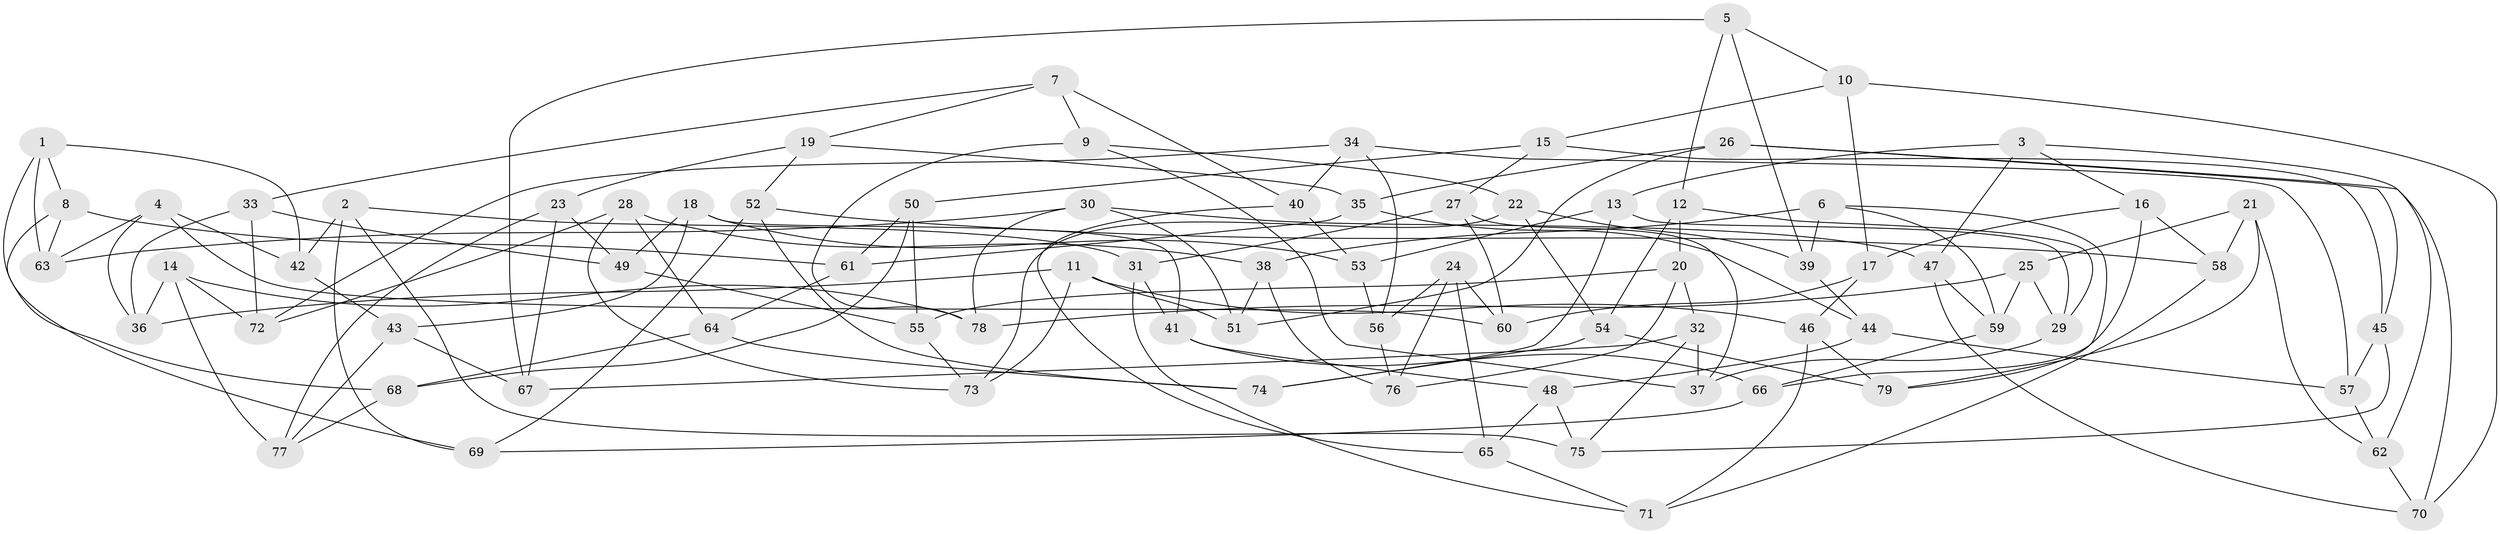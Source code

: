 // coarse degree distribution, {5: 0.06382978723404255, 6: 0.6170212765957447, 4: 0.2978723404255319, 3: 0.02127659574468085}
// Generated by graph-tools (version 1.1) at 2025/52/02/27/25 19:52:35]
// undirected, 79 vertices, 158 edges
graph export_dot {
graph [start="1"]
  node [color=gray90,style=filled];
  1;
  2;
  3;
  4;
  5;
  6;
  7;
  8;
  9;
  10;
  11;
  12;
  13;
  14;
  15;
  16;
  17;
  18;
  19;
  20;
  21;
  22;
  23;
  24;
  25;
  26;
  27;
  28;
  29;
  30;
  31;
  32;
  33;
  34;
  35;
  36;
  37;
  38;
  39;
  40;
  41;
  42;
  43;
  44;
  45;
  46;
  47;
  48;
  49;
  50;
  51;
  52;
  53;
  54;
  55;
  56;
  57;
  58;
  59;
  60;
  61;
  62;
  63;
  64;
  65;
  66;
  67;
  68;
  69;
  70;
  71;
  72;
  73;
  74;
  75;
  76;
  77;
  78;
  79;
  1 -- 8;
  1 -- 63;
  1 -- 42;
  1 -- 68;
  2 -- 69;
  2 -- 31;
  2 -- 75;
  2 -- 42;
  3 -- 16;
  3 -- 47;
  3 -- 13;
  3 -- 62;
  4 -- 63;
  4 -- 60;
  4 -- 42;
  4 -- 36;
  5 -- 12;
  5 -- 39;
  5 -- 10;
  5 -- 67;
  6 -- 59;
  6 -- 79;
  6 -- 39;
  6 -- 38;
  7 -- 40;
  7 -- 33;
  7 -- 19;
  7 -- 9;
  8 -- 61;
  8 -- 63;
  8 -- 69;
  9 -- 37;
  9 -- 22;
  9 -- 78;
  10 -- 17;
  10 -- 15;
  10 -- 70;
  11 -- 51;
  11 -- 36;
  11 -- 73;
  11 -- 46;
  12 -- 54;
  12 -- 20;
  12 -- 29;
  13 -- 53;
  13 -- 74;
  13 -- 29;
  14 -- 72;
  14 -- 36;
  14 -- 77;
  14 -- 78;
  15 -- 50;
  15 -- 27;
  15 -- 45;
  16 -- 58;
  16 -- 66;
  16 -- 17;
  17 -- 46;
  17 -- 60;
  18 -- 41;
  18 -- 53;
  18 -- 43;
  18 -- 49;
  19 -- 23;
  19 -- 52;
  19 -- 35;
  20 -- 55;
  20 -- 76;
  20 -- 32;
  21 -- 62;
  21 -- 79;
  21 -- 25;
  21 -- 58;
  22 -- 73;
  22 -- 39;
  22 -- 54;
  23 -- 49;
  23 -- 77;
  23 -- 67;
  24 -- 56;
  24 -- 65;
  24 -- 76;
  24 -- 60;
  25 -- 59;
  25 -- 29;
  25 -- 78;
  26 -- 35;
  26 -- 45;
  26 -- 70;
  26 -- 51;
  27 -- 60;
  27 -- 37;
  27 -- 31;
  28 -- 73;
  28 -- 64;
  28 -- 38;
  28 -- 72;
  29 -- 37;
  30 -- 63;
  30 -- 78;
  30 -- 51;
  30 -- 47;
  31 -- 41;
  31 -- 71;
  32 -- 75;
  32 -- 37;
  32 -- 67;
  33 -- 36;
  33 -- 49;
  33 -- 72;
  34 -- 40;
  34 -- 56;
  34 -- 57;
  34 -- 72;
  35 -- 61;
  35 -- 44;
  38 -- 51;
  38 -- 76;
  39 -- 44;
  40 -- 53;
  40 -- 65;
  41 -- 48;
  41 -- 66;
  42 -- 43;
  43 -- 67;
  43 -- 77;
  44 -- 48;
  44 -- 57;
  45 -- 75;
  45 -- 57;
  46 -- 71;
  46 -- 79;
  47 -- 59;
  47 -- 70;
  48 -- 65;
  48 -- 75;
  49 -- 55;
  50 -- 55;
  50 -- 68;
  50 -- 61;
  52 -- 58;
  52 -- 74;
  52 -- 69;
  53 -- 56;
  54 -- 79;
  54 -- 74;
  55 -- 73;
  56 -- 76;
  57 -- 62;
  58 -- 71;
  59 -- 66;
  61 -- 64;
  62 -- 70;
  64 -- 68;
  64 -- 74;
  65 -- 71;
  66 -- 69;
  68 -- 77;
}
